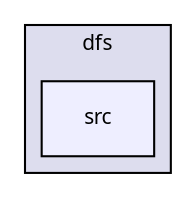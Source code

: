digraph "D:/yao/RTT/文档/stm32f429-api/rt-thread/components/dfs/src" {
  compound=true
  node [ fontsize="10", fontname="FreeSans.ttf"];
  edge [ labelfontsize="10", labelfontname="FreeSans.ttf"];
  subgraph clusterdir_88fad670f0983a8d34917f1a982db765 {
    graph [ bgcolor="#ddddee", pencolor="black", label="dfs" fontname="FreeSans.ttf", fontsize="10", URL="dir_88fad670f0983a8d34917f1a982db765.html"]
  dir_4cff54b5d48e2714142bb683c43b165b [shape=box, label="src", style="filled", fillcolor="#eeeeff", pencolor="black", URL="dir_4cff54b5d48e2714142bb683c43b165b.html"];
  }
}
